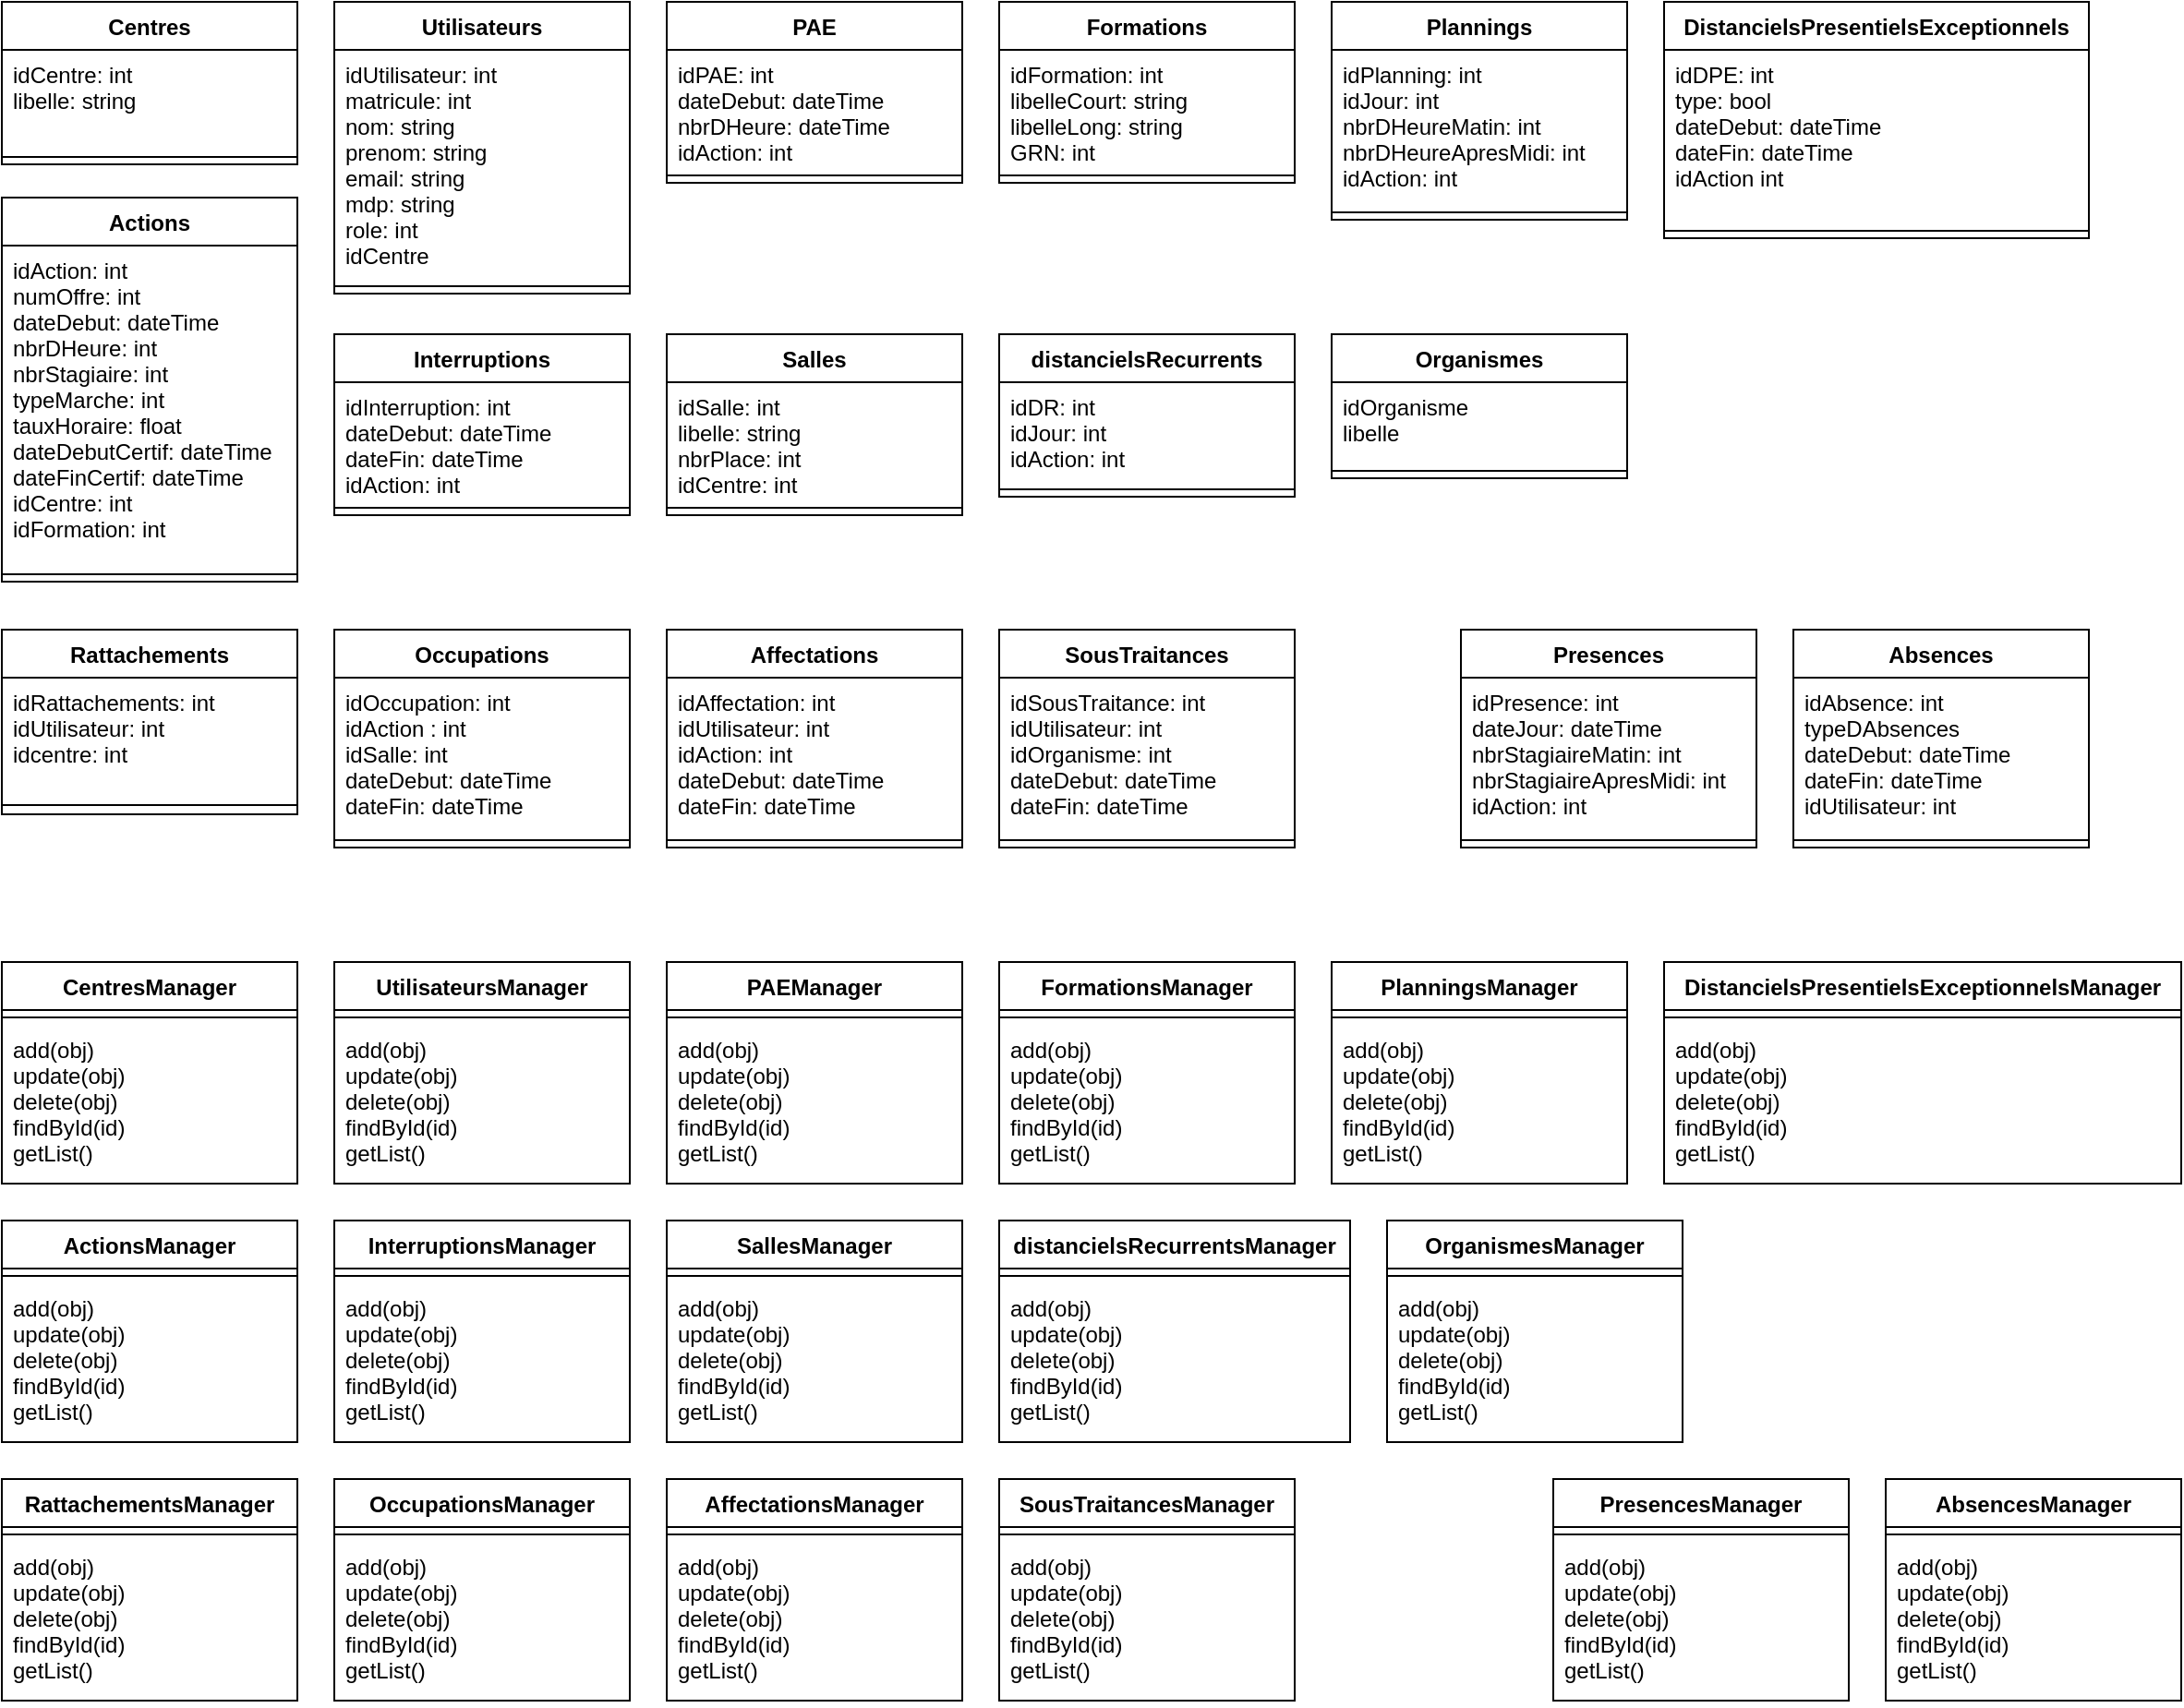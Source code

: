 <mxfile version="17.1.2" type="device"><diagram id="BxADW6wYkedWWXZOBVF4" name="Page-1"><mxGraphModel dx="1354" dy="702" grid="1" gridSize="10" guides="1" tooltips="1" connect="1" arrows="1" fold="1" page="1" pageScale="1" pageWidth="827" pageHeight="1169" math="0" shadow="0"><root><mxCell id="0"/><mxCell id="1" parent="0"/><mxCell id="jS4ET6xMZQ6A-Vi9m1gj-1" value="Centres" style="swimlane;fontStyle=1;align=center;verticalAlign=top;childLayout=stackLayout;horizontal=1;startSize=26;horizontalStack=0;resizeParent=1;resizeParentMax=0;resizeLast=0;collapsible=1;marginBottom=0;" parent="1" vertex="1"><mxGeometry x="20" y="20" width="160" height="88" as="geometry"/></mxCell><mxCell id="jS4ET6xMZQ6A-Vi9m1gj-2" value="idCentre: int&#xA;libelle: string&#xA;" style="text;strokeColor=none;fillColor=none;align=left;verticalAlign=top;spacingLeft=4;spacingRight=4;overflow=hidden;rotatable=0;points=[[0,0.5],[1,0.5]];portConstraint=eastwest;" parent="jS4ET6xMZQ6A-Vi9m1gj-1" vertex="1"><mxGeometry y="26" width="160" height="54" as="geometry"/></mxCell><mxCell id="jS4ET6xMZQ6A-Vi9m1gj-3" value="" style="line;strokeWidth=1;fillColor=none;align=left;verticalAlign=middle;spacingTop=-1;spacingLeft=3;spacingRight=3;rotatable=0;labelPosition=right;points=[];portConstraint=eastwest;" parent="jS4ET6xMZQ6A-Vi9m1gj-1" vertex="1"><mxGeometry y="80" width="160" height="8" as="geometry"/></mxCell><mxCell id="jS4ET6xMZQ6A-Vi9m1gj-5" value="Utilisateurs" style="swimlane;fontStyle=1;align=center;verticalAlign=top;childLayout=stackLayout;horizontal=1;startSize=26;horizontalStack=0;resizeParent=1;resizeParentMax=0;resizeLast=0;collapsible=1;marginBottom=0;" parent="1" vertex="1"><mxGeometry x="200" y="20" width="160" height="158" as="geometry"/></mxCell><mxCell id="jS4ET6xMZQ6A-Vi9m1gj-6" value="idUtilisateur: int&#xA;matricule: int&#xA;nom: string&#xA;prenom: string&#xA;email: string&#xA;mdp: string&#xA;role: int&#xA;idCentre&#xA;" style="text;strokeColor=none;fillColor=none;align=left;verticalAlign=top;spacingLeft=4;spacingRight=4;overflow=hidden;rotatable=0;points=[[0,0.5],[1,0.5]];portConstraint=eastwest;" parent="jS4ET6xMZQ6A-Vi9m1gj-5" vertex="1"><mxGeometry y="26" width="160" height="124" as="geometry"/></mxCell><mxCell id="jS4ET6xMZQ6A-Vi9m1gj-7" value="" style="line;strokeWidth=1;fillColor=none;align=left;verticalAlign=middle;spacingTop=-1;spacingLeft=3;spacingRight=3;rotatable=0;labelPosition=right;points=[];portConstraint=eastwest;" parent="jS4ET6xMZQ6A-Vi9m1gj-5" vertex="1"><mxGeometry y="150" width="160" height="8" as="geometry"/></mxCell><mxCell id="jS4ET6xMZQ6A-Vi9m1gj-9" value="distancielsRecurrents" style="swimlane;fontStyle=1;align=center;verticalAlign=top;childLayout=stackLayout;horizontal=1;startSize=26;horizontalStack=0;resizeParent=1;resizeParentMax=0;resizeLast=0;collapsible=1;marginBottom=0;" parent="1" vertex="1"><mxGeometry x="560" y="200" width="160" height="88" as="geometry"/></mxCell><mxCell id="jS4ET6xMZQ6A-Vi9m1gj-10" value="idDR: int&#xA;idJour: int&#xA;idAction: int&#xA;" style="text;strokeColor=none;fillColor=none;align=left;verticalAlign=top;spacingLeft=4;spacingRight=4;overflow=hidden;rotatable=0;points=[[0,0.5],[1,0.5]];portConstraint=eastwest;" parent="jS4ET6xMZQ6A-Vi9m1gj-9" vertex="1"><mxGeometry y="26" width="160" height="54" as="geometry"/></mxCell><mxCell id="jS4ET6xMZQ6A-Vi9m1gj-11" value="" style="line;strokeWidth=1;fillColor=none;align=left;verticalAlign=middle;spacingTop=-1;spacingLeft=3;spacingRight=3;rotatable=0;labelPosition=right;points=[];portConstraint=eastwest;" parent="jS4ET6xMZQ6A-Vi9m1gj-9" vertex="1"><mxGeometry y="80" width="160" height="8" as="geometry"/></mxCell><mxCell id="jS4ET6xMZQ6A-Vi9m1gj-13" value="Presences" style="swimlane;fontStyle=1;align=center;verticalAlign=top;childLayout=stackLayout;horizontal=1;startSize=26;horizontalStack=0;resizeParent=1;resizeParentMax=0;resizeLast=0;collapsible=1;marginBottom=0;" parent="1" vertex="1"><mxGeometry x="810" y="360" width="160" height="118" as="geometry"/></mxCell><mxCell id="jS4ET6xMZQ6A-Vi9m1gj-14" value="idPresence: int&#xA;dateJour: dateTime&#xA;nbrStagiaireMatin: int&#xA;nbrStagiaireApresMidi: int&#xA;idAction: int&#xA;" style="text;strokeColor=none;fillColor=none;align=left;verticalAlign=top;spacingLeft=4;spacingRight=4;overflow=hidden;rotatable=0;points=[[0,0.5],[1,0.5]];portConstraint=eastwest;" parent="jS4ET6xMZQ6A-Vi9m1gj-13" vertex="1"><mxGeometry y="26" width="160" height="84" as="geometry"/></mxCell><mxCell id="jS4ET6xMZQ6A-Vi9m1gj-15" value="" style="line;strokeWidth=1;fillColor=none;align=left;verticalAlign=middle;spacingTop=-1;spacingLeft=3;spacingRight=3;rotatable=0;labelPosition=right;points=[];portConstraint=eastwest;" parent="jS4ET6xMZQ6A-Vi9m1gj-13" vertex="1"><mxGeometry y="110" width="160" height="8" as="geometry"/></mxCell><mxCell id="jS4ET6xMZQ6A-Vi9m1gj-17" value="DistancielsPresentielsExceptionnels" style="swimlane;fontStyle=1;align=center;verticalAlign=top;childLayout=stackLayout;horizontal=1;startSize=26;horizontalStack=0;resizeParent=1;resizeParentMax=0;resizeLast=0;collapsible=1;marginBottom=0;" parent="1" vertex="1"><mxGeometry x="920" y="20" width="230" height="128" as="geometry"><mxRectangle x="370" y="20" width="240" height="26" as="alternateBounds"/></mxGeometry></mxCell><mxCell id="jS4ET6xMZQ6A-Vi9m1gj-18" value="idDPE: int&#xA;type: bool&#xA;dateDebut: dateTime&#xA;dateFin: dateTime&#xA;idAction int&#xA;" style="text;strokeColor=none;fillColor=none;align=left;verticalAlign=top;spacingLeft=4;spacingRight=4;overflow=hidden;rotatable=0;points=[[0,0.5],[1,0.5]];portConstraint=eastwest;" parent="jS4ET6xMZQ6A-Vi9m1gj-17" vertex="1"><mxGeometry y="26" width="230" height="94" as="geometry"/></mxCell><mxCell id="jS4ET6xMZQ6A-Vi9m1gj-19" value="" style="line;strokeWidth=1;fillColor=none;align=left;verticalAlign=middle;spacingTop=-1;spacingLeft=3;spacingRight=3;rotatable=0;labelPosition=right;points=[];portConstraint=eastwest;" parent="jS4ET6xMZQ6A-Vi9m1gj-17" vertex="1"><mxGeometry y="120" width="230" height="8" as="geometry"/></mxCell><mxCell id="jS4ET6xMZQ6A-Vi9m1gj-21" value="Interruptions" style="swimlane;fontStyle=1;align=center;verticalAlign=top;childLayout=stackLayout;horizontal=1;startSize=26;horizontalStack=0;resizeParent=1;resizeParentMax=0;resizeLast=0;collapsible=1;marginBottom=0;" parent="1" vertex="1"><mxGeometry x="200" y="200" width="160" height="98" as="geometry"/></mxCell><mxCell id="jS4ET6xMZQ6A-Vi9m1gj-22" value="idInterruption: int&#xA;dateDebut: dateTime&#xA;dateFin: dateTime&#xA;idAction: int&#xA;" style="text;strokeColor=none;fillColor=none;align=left;verticalAlign=top;spacingLeft=4;spacingRight=4;overflow=hidden;rotatable=0;points=[[0,0.5],[1,0.5]];portConstraint=eastwest;" parent="jS4ET6xMZQ6A-Vi9m1gj-21" vertex="1"><mxGeometry y="26" width="160" height="64" as="geometry"/></mxCell><mxCell id="jS4ET6xMZQ6A-Vi9m1gj-23" value="" style="line;strokeWidth=1;fillColor=none;align=left;verticalAlign=middle;spacingTop=-1;spacingLeft=3;spacingRight=3;rotatable=0;labelPosition=right;points=[];portConstraint=eastwest;" parent="jS4ET6xMZQ6A-Vi9m1gj-21" vertex="1"><mxGeometry y="90" width="160" height="8" as="geometry"/></mxCell><mxCell id="jS4ET6xMZQ6A-Vi9m1gj-25" value="Absences" style="swimlane;fontStyle=1;align=center;verticalAlign=top;childLayout=stackLayout;horizontal=1;startSize=26;horizontalStack=0;resizeParent=1;resizeParentMax=0;resizeLast=0;collapsible=1;marginBottom=0;" parent="1" vertex="1"><mxGeometry x="990" y="360" width="160" height="118" as="geometry"/></mxCell><mxCell id="jS4ET6xMZQ6A-Vi9m1gj-26" value="idAbsence: int&#xA;typeDAbsences&#xA;dateDebut: dateTime&#xA;dateFin: dateTime&#xA;idUtilisateur: int&#xA;" style="text;strokeColor=none;fillColor=none;align=left;verticalAlign=top;spacingLeft=4;spacingRight=4;overflow=hidden;rotatable=0;points=[[0,0.5],[1,0.5]];portConstraint=eastwest;" parent="jS4ET6xMZQ6A-Vi9m1gj-25" vertex="1"><mxGeometry y="26" width="160" height="84" as="geometry"/></mxCell><mxCell id="jS4ET6xMZQ6A-Vi9m1gj-27" value="" style="line;strokeWidth=1;fillColor=none;align=left;verticalAlign=middle;spacingTop=-1;spacingLeft=3;spacingRight=3;rotatable=0;labelPosition=right;points=[];portConstraint=eastwest;" parent="jS4ET6xMZQ6A-Vi9m1gj-25" vertex="1"><mxGeometry y="110" width="160" height="8" as="geometry"/></mxCell><mxCell id="jS4ET6xMZQ6A-Vi9m1gj-29" value="Formations" style="swimlane;fontStyle=1;align=center;verticalAlign=top;childLayout=stackLayout;horizontal=1;startSize=26;horizontalStack=0;resizeParent=1;resizeParentMax=0;resizeLast=0;collapsible=1;marginBottom=0;" parent="1" vertex="1"><mxGeometry x="560" y="20" width="160" height="98" as="geometry"/></mxCell><mxCell id="jS4ET6xMZQ6A-Vi9m1gj-30" value="idFormation: int&#xA;libelleCourt: string&#xA;libelleLong: string&#xA;GRN: int&#xA;" style="text;strokeColor=none;fillColor=none;align=left;verticalAlign=top;spacingLeft=4;spacingRight=4;overflow=hidden;rotatable=0;points=[[0,0.5],[1,0.5]];portConstraint=eastwest;" parent="jS4ET6xMZQ6A-Vi9m1gj-29" vertex="1"><mxGeometry y="26" width="160" height="64" as="geometry"/></mxCell><mxCell id="jS4ET6xMZQ6A-Vi9m1gj-31" value="" style="line;strokeWidth=1;fillColor=none;align=left;verticalAlign=middle;spacingTop=-1;spacingLeft=3;spacingRight=3;rotatable=0;labelPosition=right;points=[];portConstraint=eastwest;" parent="jS4ET6xMZQ6A-Vi9m1gj-29" vertex="1"><mxGeometry y="90" width="160" height="8" as="geometry"/></mxCell><mxCell id="jS4ET6xMZQ6A-Vi9m1gj-33" value="Plannings" style="swimlane;fontStyle=1;align=center;verticalAlign=top;childLayout=stackLayout;horizontal=1;startSize=26;horizontalStack=0;resizeParent=1;resizeParentMax=0;resizeLast=0;collapsible=1;marginBottom=0;" parent="1" vertex="1"><mxGeometry x="740" y="20" width="160" height="118" as="geometry"/></mxCell><mxCell id="jS4ET6xMZQ6A-Vi9m1gj-34" value="idPlanning: int&#xA;idJour: int&#xA;nbrDHeureMatin: int&#xA;nbrDHeureApresMidi: int&#xA;idAction: int&#xA;" style="text;strokeColor=none;fillColor=none;align=left;verticalAlign=top;spacingLeft=4;spacingRight=4;overflow=hidden;rotatable=0;points=[[0,0.5],[1,0.5]];portConstraint=eastwest;" parent="jS4ET6xMZQ6A-Vi9m1gj-33" vertex="1"><mxGeometry y="26" width="160" height="84" as="geometry"/></mxCell><mxCell id="jS4ET6xMZQ6A-Vi9m1gj-35" value="" style="line;strokeWidth=1;fillColor=none;align=left;verticalAlign=middle;spacingTop=-1;spacingLeft=3;spacingRight=3;rotatable=0;labelPosition=right;points=[];portConstraint=eastwest;" parent="jS4ET6xMZQ6A-Vi9m1gj-33" vertex="1"><mxGeometry y="110" width="160" height="8" as="geometry"/></mxCell><mxCell id="jS4ET6xMZQ6A-Vi9m1gj-37" value="Rattachements" style="swimlane;fontStyle=1;align=center;verticalAlign=top;childLayout=stackLayout;horizontal=1;startSize=26;horizontalStack=0;resizeParent=1;resizeParentMax=0;resizeLast=0;collapsible=1;marginBottom=0;" parent="1" vertex="1"><mxGeometry x="20" y="360" width="160" height="100" as="geometry"/></mxCell><mxCell id="jS4ET6xMZQ6A-Vi9m1gj-38" value="idRattachements: int&#xA;idUtilisateur: int&#xA;idcentre: int&#xA;" style="text;strokeColor=none;fillColor=none;align=left;verticalAlign=top;spacingLeft=4;spacingRight=4;overflow=hidden;rotatable=0;points=[[0,0.5],[1,0.5]];portConstraint=eastwest;" parent="jS4ET6xMZQ6A-Vi9m1gj-37" vertex="1"><mxGeometry y="26" width="160" height="64" as="geometry"/></mxCell><mxCell id="jS4ET6xMZQ6A-Vi9m1gj-39" value="" style="line;strokeWidth=1;fillColor=none;align=left;verticalAlign=middle;spacingTop=-1;spacingLeft=3;spacingRight=3;rotatable=0;labelPosition=right;points=[];portConstraint=eastwest;" parent="jS4ET6xMZQ6A-Vi9m1gj-37" vertex="1"><mxGeometry y="90" width="160" height="10" as="geometry"/></mxCell><mxCell id="jS4ET6xMZQ6A-Vi9m1gj-41" value="Salles" style="swimlane;fontStyle=1;align=center;verticalAlign=top;childLayout=stackLayout;horizontal=1;startSize=26;horizontalStack=0;resizeParent=1;resizeParentMax=0;resizeLast=0;collapsible=1;marginBottom=0;" parent="1" vertex="1"><mxGeometry x="380" y="200" width="160" height="98" as="geometry"/></mxCell><mxCell id="jS4ET6xMZQ6A-Vi9m1gj-42" value="idSalle: int&#xA;libelle: string&#xA;nbrPlace: int&#xA;idCentre: int&#xA;" style="text;strokeColor=none;fillColor=none;align=left;verticalAlign=top;spacingLeft=4;spacingRight=4;overflow=hidden;rotatable=0;points=[[0,0.5],[1,0.5]];portConstraint=eastwest;" parent="jS4ET6xMZQ6A-Vi9m1gj-41" vertex="1"><mxGeometry y="26" width="160" height="64" as="geometry"/></mxCell><mxCell id="jS4ET6xMZQ6A-Vi9m1gj-43" value="" style="line;strokeWidth=1;fillColor=none;align=left;verticalAlign=middle;spacingTop=-1;spacingLeft=3;spacingRight=3;rotatable=0;labelPosition=right;points=[];portConstraint=eastwest;" parent="jS4ET6xMZQ6A-Vi9m1gj-41" vertex="1"><mxGeometry y="90" width="160" height="8" as="geometry"/></mxCell><mxCell id="jS4ET6xMZQ6A-Vi9m1gj-45" value="PAE" style="swimlane;fontStyle=1;align=center;verticalAlign=top;childLayout=stackLayout;horizontal=1;startSize=26;horizontalStack=0;resizeParent=1;resizeParentMax=0;resizeLast=0;collapsible=1;marginBottom=0;" parent="1" vertex="1"><mxGeometry x="380" y="20" width="160" height="98" as="geometry"/></mxCell><mxCell id="jS4ET6xMZQ6A-Vi9m1gj-46" value="idPAE: int&#xA;dateDebut: dateTime&#xA;nbrDHeure: dateTime&#xA;idAction: int&#xA;" style="text;strokeColor=none;fillColor=none;align=left;verticalAlign=top;spacingLeft=4;spacingRight=4;overflow=hidden;rotatable=0;points=[[0,0.5],[1,0.5]];portConstraint=eastwest;" parent="jS4ET6xMZQ6A-Vi9m1gj-45" vertex="1"><mxGeometry y="26" width="160" height="64" as="geometry"/></mxCell><mxCell id="jS4ET6xMZQ6A-Vi9m1gj-47" value="" style="line;strokeWidth=1;fillColor=none;align=left;verticalAlign=middle;spacingTop=-1;spacingLeft=3;spacingRight=3;rotatable=0;labelPosition=right;points=[];portConstraint=eastwest;" parent="jS4ET6xMZQ6A-Vi9m1gj-45" vertex="1"><mxGeometry y="90" width="160" height="8" as="geometry"/></mxCell><mxCell id="jS4ET6xMZQ6A-Vi9m1gj-49" value="Occupations" style="swimlane;fontStyle=1;align=center;verticalAlign=top;childLayout=stackLayout;horizontal=1;startSize=26;horizontalStack=0;resizeParent=1;resizeParentMax=0;resizeLast=0;collapsible=1;marginBottom=0;" parent="1" vertex="1"><mxGeometry x="200" y="360" width="160" height="118" as="geometry"/></mxCell><mxCell id="jS4ET6xMZQ6A-Vi9m1gj-50" value="idOccupation: int&#xA;idAction : int&#xA;idSalle: int&#xA;dateDebut: dateTime&#xA;dateFin: dateTime&#xA;" style="text;strokeColor=none;fillColor=none;align=left;verticalAlign=top;spacingLeft=4;spacingRight=4;overflow=hidden;rotatable=0;points=[[0,0.5],[1,0.5]];portConstraint=eastwest;" parent="jS4ET6xMZQ6A-Vi9m1gj-49" vertex="1"><mxGeometry y="26" width="160" height="84" as="geometry"/></mxCell><mxCell id="jS4ET6xMZQ6A-Vi9m1gj-51" value="" style="line;strokeWidth=1;fillColor=none;align=left;verticalAlign=middle;spacingTop=-1;spacingLeft=3;spacingRight=3;rotatable=0;labelPosition=right;points=[];portConstraint=eastwest;" parent="jS4ET6xMZQ6A-Vi9m1gj-49" vertex="1"><mxGeometry y="110" width="160" height="8" as="geometry"/></mxCell><mxCell id="jS4ET6xMZQ6A-Vi9m1gj-53" value="Organismes" style="swimlane;fontStyle=1;align=center;verticalAlign=top;childLayout=stackLayout;horizontal=1;startSize=26;horizontalStack=0;resizeParent=1;resizeParentMax=0;resizeLast=0;collapsible=1;marginBottom=0;" parent="1" vertex="1"><mxGeometry x="740" y="200" width="160" height="78" as="geometry"/></mxCell><mxCell id="jS4ET6xMZQ6A-Vi9m1gj-54" value="idOrganisme&#xA;libelle&#xA;" style="text;strokeColor=none;fillColor=none;align=left;verticalAlign=top;spacingLeft=4;spacingRight=4;overflow=hidden;rotatable=0;points=[[0,0.5],[1,0.5]];portConstraint=eastwest;" parent="jS4ET6xMZQ6A-Vi9m1gj-53" vertex="1"><mxGeometry y="26" width="160" height="44" as="geometry"/></mxCell><mxCell id="jS4ET6xMZQ6A-Vi9m1gj-55" value="" style="line;strokeWidth=1;fillColor=none;align=left;verticalAlign=middle;spacingTop=-1;spacingLeft=3;spacingRight=3;rotatable=0;labelPosition=right;points=[];portConstraint=eastwest;" parent="jS4ET6xMZQ6A-Vi9m1gj-53" vertex="1"><mxGeometry y="70" width="160" height="8" as="geometry"/></mxCell><mxCell id="jS4ET6xMZQ6A-Vi9m1gj-57" value="SousTraitances" style="swimlane;fontStyle=1;align=center;verticalAlign=top;childLayout=stackLayout;horizontal=1;startSize=26;horizontalStack=0;resizeParent=1;resizeParentMax=0;resizeLast=0;collapsible=1;marginBottom=0;" parent="1" vertex="1"><mxGeometry x="560" y="360" width="160" height="118" as="geometry"/></mxCell><mxCell id="jS4ET6xMZQ6A-Vi9m1gj-58" value="idSousTraitance: int&#xA;idUtilisateur: int&#xA;idOrganisme: int&#xA;dateDebut: dateTime&#xA;dateFin: dateTime&#xA;" style="text;strokeColor=none;fillColor=none;align=left;verticalAlign=top;spacingLeft=4;spacingRight=4;overflow=hidden;rotatable=0;points=[[0,0.5],[1,0.5]];portConstraint=eastwest;" parent="jS4ET6xMZQ6A-Vi9m1gj-57" vertex="1"><mxGeometry y="26" width="160" height="84" as="geometry"/></mxCell><mxCell id="jS4ET6xMZQ6A-Vi9m1gj-59" value="" style="line;strokeWidth=1;fillColor=none;align=left;verticalAlign=middle;spacingTop=-1;spacingLeft=3;spacingRight=3;rotatable=0;labelPosition=right;points=[];portConstraint=eastwest;" parent="jS4ET6xMZQ6A-Vi9m1gj-57" vertex="1"><mxGeometry y="110" width="160" height="8" as="geometry"/></mxCell><mxCell id="jS4ET6xMZQ6A-Vi9m1gj-61" value="Affectations" style="swimlane;fontStyle=1;align=center;verticalAlign=top;childLayout=stackLayout;horizontal=1;startSize=26;horizontalStack=0;resizeParent=1;resizeParentMax=0;resizeLast=0;collapsible=1;marginBottom=0;" parent="1" vertex="1"><mxGeometry x="380" y="360" width="160" height="118" as="geometry"/></mxCell><mxCell id="jS4ET6xMZQ6A-Vi9m1gj-62" value="idAffectation: int&#xA;idUtilisateur: int&#xA;idAction: int&#xA;dateDebut: dateTime&#xA;dateFin: dateTime&#xA;" style="text;strokeColor=none;fillColor=none;align=left;verticalAlign=top;spacingLeft=4;spacingRight=4;overflow=hidden;rotatable=0;points=[[0,0.5],[1,0.5]];portConstraint=eastwest;" parent="jS4ET6xMZQ6A-Vi9m1gj-61" vertex="1"><mxGeometry y="26" width="160" height="84" as="geometry"/></mxCell><mxCell id="jS4ET6xMZQ6A-Vi9m1gj-63" value="" style="line;strokeWidth=1;fillColor=none;align=left;verticalAlign=middle;spacingTop=-1;spacingLeft=3;spacingRight=3;rotatable=0;labelPosition=right;points=[];portConstraint=eastwest;" parent="jS4ET6xMZQ6A-Vi9m1gj-61" vertex="1"><mxGeometry y="110" width="160" height="8" as="geometry"/></mxCell><mxCell id="jS4ET6xMZQ6A-Vi9m1gj-69" value="Actions" style="swimlane;fontStyle=1;align=center;verticalAlign=top;childLayout=stackLayout;horizontal=1;startSize=26;horizontalStack=0;resizeParent=1;resizeParentMax=0;resizeLast=0;collapsible=1;marginBottom=0;" parent="1" vertex="1"><mxGeometry x="20" y="126" width="160" height="208" as="geometry"/></mxCell><mxCell id="jS4ET6xMZQ6A-Vi9m1gj-70" value="idAction: int&#xA;numOffre: int&#xA;dateDebut: dateTime&#xA;nbrDHeure: int&#xA;nbrStagiaire: int&#xA;typeMarche: int&#xA;tauxHoraire: float&#xA;dateDebutCertif: dateTime&#xA;dateFinCertif: dateTime&#xA;idCentre: int&#xA;idFormation: int&#xA;&#xA;" style="text;strokeColor=none;fillColor=none;align=left;verticalAlign=top;spacingLeft=4;spacingRight=4;overflow=hidden;rotatable=0;points=[[0,0.5],[1,0.5]];portConstraint=eastwest;" parent="jS4ET6xMZQ6A-Vi9m1gj-69" vertex="1"><mxGeometry y="26" width="160" height="174" as="geometry"/></mxCell><mxCell id="jS4ET6xMZQ6A-Vi9m1gj-71" value="" style="line;strokeWidth=1;fillColor=none;align=left;verticalAlign=middle;spacingTop=-1;spacingLeft=3;spacingRight=3;rotatable=0;labelPosition=right;points=[];portConstraint=eastwest;" parent="jS4ET6xMZQ6A-Vi9m1gj-69" vertex="1"><mxGeometry y="200" width="160" height="8" as="geometry"/></mxCell><mxCell id="7Jw7ezDQglu6Yyi3U1EE-1" value="CentresManager" style="swimlane;fontStyle=1;align=center;verticalAlign=top;childLayout=stackLayout;horizontal=1;startSize=26;horizontalStack=0;resizeParent=1;resizeParentMax=0;resizeLast=0;collapsible=1;marginBottom=0;" vertex="1" parent="1"><mxGeometry x="20" y="540" width="160" height="120" as="geometry"/></mxCell><mxCell id="7Jw7ezDQglu6Yyi3U1EE-3" value="" style="line;strokeWidth=1;fillColor=none;align=left;verticalAlign=middle;spacingTop=-1;spacingLeft=3;spacingRight=3;rotatable=0;labelPosition=right;points=[];portConstraint=eastwest;" vertex="1" parent="7Jw7ezDQglu6Yyi3U1EE-1"><mxGeometry y="26" width="160" height="8" as="geometry"/></mxCell><mxCell id="7Jw7ezDQglu6Yyi3U1EE-4" value="add(obj)&#xA;update(obj)&#xA;delete(obj)&#xA;findById(id)&#xA;getList()&#xA;" style="text;strokeColor=none;fillColor=none;align=left;verticalAlign=top;spacingLeft=4;spacingRight=4;overflow=hidden;rotatable=0;points=[[0,0.5],[1,0.5]];portConstraint=eastwest;" vertex="1" parent="7Jw7ezDQglu6Yyi3U1EE-1"><mxGeometry y="34" width="160" height="86" as="geometry"/></mxCell><mxCell id="7Jw7ezDQglu6Yyi3U1EE-5" value="ActionsManager" style="swimlane;fontStyle=1;align=center;verticalAlign=top;childLayout=stackLayout;horizontal=1;startSize=26;horizontalStack=0;resizeParent=1;resizeParentMax=0;resizeLast=0;collapsible=1;marginBottom=0;" vertex="1" parent="1"><mxGeometry x="20" y="680" width="160" height="120" as="geometry"/></mxCell><mxCell id="7Jw7ezDQglu6Yyi3U1EE-6" value="" style="line;strokeWidth=1;fillColor=none;align=left;verticalAlign=middle;spacingTop=-1;spacingLeft=3;spacingRight=3;rotatable=0;labelPosition=right;points=[];portConstraint=eastwest;" vertex="1" parent="7Jw7ezDQglu6Yyi3U1EE-5"><mxGeometry y="26" width="160" height="8" as="geometry"/></mxCell><mxCell id="7Jw7ezDQglu6Yyi3U1EE-7" value="add(obj)&#xA;update(obj)&#xA;delete(obj)&#xA;findById(id)&#xA;getList()&#xA;" style="text;strokeColor=none;fillColor=none;align=left;verticalAlign=top;spacingLeft=4;spacingRight=4;overflow=hidden;rotatable=0;points=[[0,0.5],[1,0.5]];portConstraint=eastwest;" vertex="1" parent="7Jw7ezDQglu6Yyi3U1EE-5"><mxGeometry y="34" width="160" height="86" as="geometry"/></mxCell><mxCell id="7Jw7ezDQglu6Yyi3U1EE-8" value="RattachementsManager" style="swimlane;fontStyle=1;align=center;verticalAlign=top;childLayout=stackLayout;horizontal=1;startSize=26;horizontalStack=0;resizeParent=1;resizeParentMax=0;resizeLast=0;collapsible=1;marginBottom=0;" vertex="1" parent="1"><mxGeometry x="20" y="820" width="160" height="120" as="geometry"/></mxCell><mxCell id="7Jw7ezDQglu6Yyi3U1EE-9" value="" style="line;strokeWidth=1;fillColor=none;align=left;verticalAlign=middle;spacingTop=-1;spacingLeft=3;spacingRight=3;rotatable=0;labelPosition=right;points=[];portConstraint=eastwest;" vertex="1" parent="7Jw7ezDQglu6Yyi3U1EE-8"><mxGeometry y="26" width="160" height="8" as="geometry"/></mxCell><mxCell id="7Jw7ezDQglu6Yyi3U1EE-10" value="add(obj)&#xA;update(obj)&#xA;delete(obj)&#xA;findById(id)&#xA;getList()&#xA;" style="text;strokeColor=none;fillColor=none;align=left;verticalAlign=top;spacingLeft=4;spacingRight=4;overflow=hidden;rotatable=0;points=[[0,0.5],[1,0.5]];portConstraint=eastwest;" vertex="1" parent="7Jw7ezDQglu6Yyi3U1EE-8"><mxGeometry y="34" width="160" height="86" as="geometry"/></mxCell><mxCell id="7Jw7ezDQglu6Yyi3U1EE-11" value="OccupationsManager" style="swimlane;fontStyle=1;align=center;verticalAlign=top;childLayout=stackLayout;horizontal=1;startSize=26;horizontalStack=0;resizeParent=1;resizeParentMax=0;resizeLast=0;collapsible=1;marginBottom=0;" vertex="1" parent="1"><mxGeometry x="200" y="820" width="160" height="120" as="geometry"/></mxCell><mxCell id="7Jw7ezDQglu6Yyi3U1EE-12" value="" style="line;strokeWidth=1;fillColor=none;align=left;verticalAlign=middle;spacingTop=-1;spacingLeft=3;spacingRight=3;rotatable=0;labelPosition=right;points=[];portConstraint=eastwest;" vertex="1" parent="7Jw7ezDQglu6Yyi3U1EE-11"><mxGeometry y="26" width="160" height="8" as="geometry"/></mxCell><mxCell id="7Jw7ezDQglu6Yyi3U1EE-13" value="add(obj)&#xA;update(obj)&#xA;delete(obj)&#xA;findById(id)&#xA;getList()&#xA;" style="text;strokeColor=none;fillColor=none;align=left;verticalAlign=top;spacingLeft=4;spacingRight=4;overflow=hidden;rotatable=0;points=[[0,0.5],[1,0.5]];portConstraint=eastwest;" vertex="1" parent="7Jw7ezDQglu6Yyi3U1EE-11"><mxGeometry y="34" width="160" height="86" as="geometry"/></mxCell><mxCell id="7Jw7ezDQglu6Yyi3U1EE-14" value="AffectationsManager" style="swimlane;fontStyle=1;align=center;verticalAlign=top;childLayout=stackLayout;horizontal=1;startSize=26;horizontalStack=0;resizeParent=1;resizeParentMax=0;resizeLast=0;collapsible=1;marginBottom=0;" vertex="1" parent="1"><mxGeometry x="380" y="820" width="160" height="120" as="geometry"/></mxCell><mxCell id="7Jw7ezDQglu6Yyi3U1EE-15" value="" style="line;strokeWidth=1;fillColor=none;align=left;verticalAlign=middle;spacingTop=-1;spacingLeft=3;spacingRight=3;rotatable=0;labelPosition=right;points=[];portConstraint=eastwest;" vertex="1" parent="7Jw7ezDQglu6Yyi3U1EE-14"><mxGeometry y="26" width="160" height="8" as="geometry"/></mxCell><mxCell id="7Jw7ezDQglu6Yyi3U1EE-16" value="add(obj)&#xA;update(obj)&#xA;delete(obj)&#xA;findById(id)&#xA;getList()&#xA;" style="text;strokeColor=none;fillColor=none;align=left;verticalAlign=top;spacingLeft=4;spacingRight=4;overflow=hidden;rotatable=0;points=[[0,0.5],[1,0.5]];portConstraint=eastwest;" vertex="1" parent="7Jw7ezDQglu6Yyi3U1EE-14"><mxGeometry y="34" width="160" height="86" as="geometry"/></mxCell><mxCell id="7Jw7ezDQglu6Yyi3U1EE-17" value="SousTraitancesManager" style="swimlane;fontStyle=1;align=center;verticalAlign=top;childLayout=stackLayout;horizontal=1;startSize=26;horizontalStack=0;resizeParent=1;resizeParentMax=0;resizeLast=0;collapsible=1;marginBottom=0;" vertex="1" parent="1"><mxGeometry x="560" y="820" width="160" height="120" as="geometry"/></mxCell><mxCell id="7Jw7ezDQglu6Yyi3U1EE-18" value="" style="line;strokeWidth=1;fillColor=none;align=left;verticalAlign=middle;spacingTop=-1;spacingLeft=3;spacingRight=3;rotatable=0;labelPosition=right;points=[];portConstraint=eastwest;" vertex="1" parent="7Jw7ezDQglu6Yyi3U1EE-17"><mxGeometry y="26" width="160" height="8" as="geometry"/></mxCell><mxCell id="7Jw7ezDQglu6Yyi3U1EE-19" value="add(obj)&#xA;update(obj)&#xA;delete(obj)&#xA;findById(id)&#xA;getList()&#xA;" style="text;strokeColor=none;fillColor=none;align=left;verticalAlign=top;spacingLeft=4;spacingRight=4;overflow=hidden;rotatable=0;points=[[0,0.5],[1,0.5]];portConstraint=eastwest;" vertex="1" parent="7Jw7ezDQglu6Yyi3U1EE-17"><mxGeometry y="34" width="160" height="86" as="geometry"/></mxCell><mxCell id="7Jw7ezDQglu6Yyi3U1EE-23" value="InterruptionsManager" style="swimlane;fontStyle=1;align=center;verticalAlign=top;childLayout=stackLayout;horizontal=1;startSize=26;horizontalStack=0;resizeParent=1;resizeParentMax=0;resizeLast=0;collapsible=1;marginBottom=0;" vertex="1" parent="1"><mxGeometry x="200" y="680" width="160" height="120" as="geometry"/></mxCell><mxCell id="7Jw7ezDQglu6Yyi3U1EE-24" value="" style="line;strokeWidth=1;fillColor=none;align=left;verticalAlign=middle;spacingTop=-1;spacingLeft=3;spacingRight=3;rotatable=0;labelPosition=right;points=[];portConstraint=eastwest;" vertex="1" parent="7Jw7ezDQglu6Yyi3U1EE-23"><mxGeometry y="26" width="160" height="8" as="geometry"/></mxCell><mxCell id="7Jw7ezDQglu6Yyi3U1EE-25" value="add(obj)&#xA;update(obj)&#xA;delete(obj)&#xA;findById(id)&#xA;getList()&#xA;" style="text;strokeColor=none;fillColor=none;align=left;verticalAlign=top;spacingLeft=4;spacingRight=4;overflow=hidden;rotatable=0;points=[[0,0.5],[1,0.5]];portConstraint=eastwest;" vertex="1" parent="7Jw7ezDQglu6Yyi3U1EE-23"><mxGeometry y="34" width="160" height="86" as="geometry"/></mxCell><mxCell id="7Jw7ezDQglu6Yyi3U1EE-26" value="SallesManager" style="swimlane;fontStyle=1;align=center;verticalAlign=top;childLayout=stackLayout;horizontal=1;startSize=26;horizontalStack=0;resizeParent=1;resizeParentMax=0;resizeLast=0;collapsible=1;marginBottom=0;" vertex="1" parent="1"><mxGeometry x="380" y="680" width="160" height="120" as="geometry"/></mxCell><mxCell id="7Jw7ezDQglu6Yyi3U1EE-27" value="" style="line;strokeWidth=1;fillColor=none;align=left;verticalAlign=middle;spacingTop=-1;spacingLeft=3;spacingRight=3;rotatable=0;labelPosition=right;points=[];portConstraint=eastwest;" vertex="1" parent="7Jw7ezDQglu6Yyi3U1EE-26"><mxGeometry y="26" width="160" height="8" as="geometry"/></mxCell><mxCell id="7Jw7ezDQglu6Yyi3U1EE-28" value="add(obj)&#xA;update(obj)&#xA;delete(obj)&#xA;findById(id)&#xA;getList()&#xA;" style="text;strokeColor=none;fillColor=none;align=left;verticalAlign=top;spacingLeft=4;spacingRight=4;overflow=hidden;rotatable=0;points=[[0,0.5],[1,0.5]];portConstraint=eastwest;" vertex="1" parent="7Jw7ezDQglu6Yyi3U1EE-26"><mxGeometry y="34" width="160" height="86" as="geometry"/></mxCell><mxCell id="7Jw7ezDQglu6Yyi3U1EE-29" value="distancielsRecurrentsManager" style="swimlane;fontStyle=1;align=center;verticalAlign=top;childLayout=stackLayout;horizontal=1;startSize=26;horizontalStack=0;resizeParent=1;resizeParentMax=0;resizeLast=0;collapsible=1;marginBottom=0;" vertex="1" parent="1"><mxGeometry x="560" y="680" width="190" height="120" as="geometry"/></mxCell><mxCell id="7Jw7ezDQglu6Yyi3U1EE-30" value="" style="line;strokeWidth=1;fillColor=none;align=left;verticalAlign=middle;spacingTop=-1;spacingLeft=3;spacingRight=3;rotatable=0;labelPosition=right;points=[];portConstraint=eastwest;" vertex="1" parent="7Jw7ezDQglu6Yyi3U1EE-29"><mxGeometry y="26" width="190" height="8" as="geometry"/></mxCell><mxCell id="7Jw7ezDQglu6Yyi3U1EE-31" value="add(obj)&#xA;update(obj)&#xA;delete(obj)&#xA;findById(id)&#xA;getList()&#xA;" style="text;strokeColor=none;fillColor=none;align=left;verticalAlign=top;spacingLeft=4;spacingRight=4;overflow=hidden;rotatable=0;points=[[0,0.5],[1,0.5]];portConstraint=eastwest;" vertex="1" parent="7Jw7ezDQglu6Yyi3U1EE-29"><mxGeometry y="34" width="190" height="86" as="geometry"/></mxCell><mxCell id="7Jw7ezDQglu6Yyi3U1EE-32" value="OrganismesManager" style="swimlane;fontStyle=1;align=center;verticalAlign=top;childLayout=stackLayout;horizontal=1;startSize=26;horizontalStack=0;resizeParent=1;resizeParentMax=0;resizeLast=0;collapsible=1;marginBottom=0;" vertex="1" parent="1"><mxGeometry x="770" y="680" width="160" height="120" as="geometry"/></mxCell><mxCell id="7Jw7ezDQglu6Yyi3U1EE-33" value="" style="line;strokeWidth=1;fillColor=none;align=left;verticalAlign=middle;spacingTop=-1;spacingLeft=3;spacingRight=3;rotatable=0;labelPosition=right;points=[];portConstraint=eastwest;" vertex="1" parent="7Jw7ezDQglu6Yyi3U1EE-32"><mxGeometry y="26" width="160" height="8" as="geometry"/></mxCell><mxCell id="7Jw7ezDQglu6Yyi3U1EE-34" value="add(obj)&#xA;update(obj)&#xA;delete(obj)&#xA;findById(id)&#xA;getList()&#xA;" style="text;strokeColor=none;fillColor=none;align=left;verticalAlign=top;spacingLeft=4;spacingRight=4;overflow=hidden;rotatable=0;points=[[0,0.5],[1,0.5]];portConstraint=eastwest;" vertex="1" parent="7Jw7ezDQglu6Yyi3U1EE-32"><mxGeometry y="34" width="160" height="86" as="geometry"/></mxCell><mxCell id="7Jw7ezDQglu6Yyi3U1EE-35" value="PresencesManager" style="swimlane;fontStyle=1;align=center;verticalAlign=top;childLayout=stackLayout;horizontal=1;startSize=26;horizontalStack=0;resizeParent=1;resizeParentMax=0;resizeLast=0;collapsible=1;marginBottom=0;" vertex="1" parent="1"><mxGeometry x="860" y="820" width="160" height="120" as="geometry"/></mxCell><mxCell id="7Jw7ezDQglu6Yyi3U1EE-36" value="" style="line;strokeWidth=1;fillColor=none;align=left;verticalAlign=middle;spacingTop=-1;spacingLeft=3;spacingRight=3;rotatable=0;labelPosition=right;points=[];portConstraint=eastwest;" vertex="1" parent="7Jw7ezDQglu6Yyi3U1EE-35"><mxGeometry y="26" width="160" height="8" as="geometry"/></mxCell><mxCell id="7Jw7ezDQglu6Yyi3U1EE-37" value="add(obj)&#xA;update(obj)&#xA;delete(obj)&#xA;findById(id)&#xA;getList()&#xA;" style="text;strokeColor=none;fillColor=none;align=left;verticalAlign=top;spacingLeft=4;spacingRight=4;overflow=hidden;rotatable=0;points=[[0,0.5],[1,0.5]];portConstraint=eastwest;" vertex="1" parent="7Jw7ezDQglu6Yyi3U1EE-35"><mxGeometry y="34" width="160" height="86" as="geometry"/></mxCell><mxCell id="7Jw7ezDQglu6Yyi3U1EE-38" value="UtilisateursManager" style="swimlane;fontStyle=1;align=center;verticalAlign=top;childLayout=stackLayout;horizontal=1;startSize=26;horizontalStack=0;resizeParent=1;resizeParentMax=0;resizeLast=0;collapsible=1;marginBottom=0;" vertex="1" parent="1"><mxGeometry x="200" y="540" width="160" height="120" as="geometry"/></mxCell><mxCell id="7Jw7ezDQglu6Yyi3U1EE-39" value="" style="line;strokeWidth=1;fillColor=none;align=left;verticalAlign=middle;spacingTop=-1;spacingLeft=3;spacingRight=3;rotatable=0;labelPosition=right;points=[];portConstraint=eastwest;" vertex="1" parent="7Jw7ezDQglu6Yyi3U1EE-38"><mxGeometry y="26" width="160" height="8" as="geometry"/></mxCell><mxCell id="7Jw7ezDQglu6Yyi3U1EE-40" value="add(obj)&#xA;update(obj)&#xA;delete(obj)&#xA;findById(id)&#xA;getList()&#xA;" style="text;strokeColor=none;fillColor=none;align=left;verticalAlign=top;spacingLeft=4;spacingRight=4;overflow=hidden;rotatable=0;points=[[0,0.5],[1,0.5]];portConstraint=eastwest;" vertex="1" parent="7Jw7ezDQglu6Yyi3U1EE-38"><mxGeometry y="34" width="160" height="86" as="geometry"/></mxCell><mxCell id="7Jw7ezDQglu6Yyi3U1EE-41" value="PAEManager" style="swimlane;fontStyle=1;align=center;verticalAlign=top;childLayout=stackLayout;horizontal=1;startSize=26;horizontalStack=0;resizeParent=1;resizeParentMax=0;resizeLast=0;collapsible=1;marginBottom=0;" vertex="1" parent="1"><mxGeometry x="380" y="540" width="160" height="120" as="geometry"/></mxCell><mxCell id="7Jw7ezDQglu6Yyi3U1EE-42" value="" style="line;strokeWidth=1;fillColor=none;align=left;verticalAlign=middle;spacingTop=-1;spacingLeft=3;spacingRight=3;rotatable=0;labelPosition=right;points=[];portConstraint=eastwest;" vertex="1" parent="7Jw7ezDQglu6Yyi3U1EE-41"><mxGeometry y="26" width="160" height="8" as="geometry"/></mxCell><mxCell id="7Jw7ezDQglu6Yyi3U1EE-43" value="add(obj)&#xA;update(obj)&#xA;delete(obj)&#xA;findById(id)&#xA;getList()&#xA;" style="text;strokeColor=none;fillColor=none;align=left;verticalAlign=top;spacingLeft=4;spacingRight=4;overflow=hidden;rotatable=0;points=[[0,0.5],[1,0.5]];portConstraint=eastwest;" vertex="1" parent="7Jw7ezDQglu6Yyi3U1EE-41"><mxGeometry y="34" width="160" height="86" as="geometry"/></mxCell><mxCell id="7Jw7ezDQglu6Yyi3U1EE-44" value="FormationsManager" style="swimlane;fontStyle=1;align=center;verticalAlign=top;childLayout=stackLayout;horizontal=1;startSize=26;horizontalStack=0;resizeParent=1;resizeParentMax=0;resizeLast=0;collapsible=1;marginBottom=0;" vertex="1" parent="1"><mxGeometry x="560" y="540" width="160" height="120" as="geometry"/></mxCell><mxCell id="7Jw7ezDQglu6Yyi3U1EE-45" value="" style="line;strokeWidth=1;fillColor=none;align=left;verticalAlign=middle;spacingTop=-1;spacingLeft=3;spacingRight=3;rotatable=0;labelPosition=right;points=[];portConstraint=eastwest;" vertex="1" parent="7Jw7ezDQglu6Yyi3U1EE-44"><mxGeometry y="26" width="160" height="8" as="geometry"/></mxCell><mxCell id="7Jw7ezDQglu6Yyi3U1EE-46" value="add(obj)&#xA;update(obj)&#xA;delete(obj)&#xA;findById(id)&#xA;getList()&#xA;" style="text;strokeColor=none;fillColor=none;align=left;verticalAlign=top;spacingLeft=4;spacingRight=4;overflow=hidden;rotatable=0;points=[[0,0.5],[1,0.5]];portConstraint=eastwest;" vertex="1" parent="7Jw7ezDQglu6Yyi3U1EE-44"><mxGeometry y="34" width="160" height="86" as="geometry"/></mxCell><mxCell id="7Jw7ezDQglu6Yyi3U1EE-47" value="PlanningsManager" style="swimlane;fontStyle=1;align=center;verticalAlign=top;childLayout=stackLayout;horizontal=1;startSize=26;horizontalStack=0;resizeParent=1;resizeParentMax=0;resizeLast=0;collapsible=1;marginBottom=0;" vertex="1" parent="1"><mxGeometry x="740" y="540" width="160" height="120" as="geometry"/></mxCell><mxCell id="7Jw7ezDQglu6Yyi3U1EE-48" value="" style="line;strokeWidth=1;fillColor=none;align=left;verticalAlign=middle;spacingTop=-1;spacingLeft=3;spacingRight=3;rotatable=0;labelPosition=right;points=[];portConstraint=eastwest;" vertex="1" parent="7Jw7ezDQglu6Yyi3U1EE-47"><mxGeometry y="26" width="160" height="8" as="geometry"/></mxCell><mxCell id="7Jw7ezDQglu6Yyi3U1EE-49" value="add(obj)&#xA;update(obj)&#xA;delete(obj)&#xA;findById(id)&#xA;getList()&#xA;" style="text;strokeColor=none;fillColor=none;align=left;verticalAlign=top;spacingLeft=4;spacingRight=4;overflow=hidden;rotatable=0;points=[[0,0.5],[1,0.5]];portConstraint=eastwest;" vertex="1" parent="7Jw7ezDQglu6Yyi3U1EE-47"><mxGeometry y="34" width="160" height="86" as="geometry"/></mxCell><mxCell id="7Jw7ezDQglu6Yyi3U1EE-50" value="DistancielsPresentielsExceptionnelsManager" style="swimlane;fontStyle=1;align=center;verticalAlign=top;childLayout=stackLayout;horizontal=1;startSize=26;horizontalStack=0;resizeParent=1;resizeParentMax=0;resizeLast=0;collapsible=1;marginBottom=0;" vertex="1" parent="1"><mxGeometry x="920" y="540" width="280" height="120" as="geometry"/></mxCell><mxCell id="7Jw7ezDQglu6Yyi3U1EE-51" value="" style="line;strokeWidth=1;fillColor=none;align=left;verticalAlign=middle;spacingTop=-1;spacingLeft=3;spacingRight=3;rotatable=0;labelPosition=right;points=[];portConstraint=eastwest;" vertex="1" parent="7Jw7ezDQglu6Yyi3U1EE-50"><mxGeometry y="26" width="280" height="8" as="geometry"/></mxCell><mxCell id="7Jw7ezDQglu6Yyi3U1EE-52" value="add(obj)&#xA;update(obj)&#xA;delete(obj)&#xA;findById(id)&#xA;getList()&#xA;" style="text;strokeColor=none;fillColor=none;align=left;verticalAlign=top;spacingLeft=4;spacingRight=4;overflow=hidden;rotatable=0;points=[[0,0.5],[1,0.5]];portConstraint=eastwest;" vertex="1" parent="7Jw7ezDQglu6Yyi3U1EE-50"><mxGeometry y="34" width="280" height="86" as="geometry"/></mxCell><mxCell id="7Jw7ezDQglu6Yyi3U1EE-20" value="AbsencesManager" style="swimlane;fontStyle=1;align=center;verticalAlign=top;childLayout=stackLayout;horizontal=1;startSize=26;horizontalStack=0;resizeParent=1;resizeParentMax=0;resizeLast=0;collapsible=1;marginBottom=0;" vertex="1" parent="1"><mxGeometry x="1040" y="820" width="160" height="120" as="geometry"/></mxCell><mxCell id="7Jw7ezDQglu6Yyi3U1EE-21" value="" style="line;strokeWidth=1;fillColor=none;align=left;verticalAlign=middle;spacingTop=-1;spacingLeft=3;spacingRight=3;rotatable=0;labelPosition=right;points=[];portConstraint=eastwest;" vertex="1" parent="7Jw7ezDQglu6Yyi3U1EE-20"><mxGeometry y="26" width="160" height="8" as="geometry"/></mxCell><mxCell id="7Jw7ezDQglu6Yyi3U1EE-22" value="add(obj)&#xA;update(obj)&#xA;delete(obj)&#xA;findById(id)&#xA;getList()&#xA;" style="text;strokeColor=none;fillColor=none;align=left;verticalAlign=top;spacingLeft=4;spacingRight=4;overflow=hidden;rotatable=0;points=[[0,0.5],[1,0.5]];portConstraint=eastwest;" vertex="1" parent="7Jw7ezDQglu6Yyi3U1EE-20"><mxGeometry y="34" width="160" height="86" as="geometry"/></mxCell></root></mxGraphModel></diagram></mxfile>